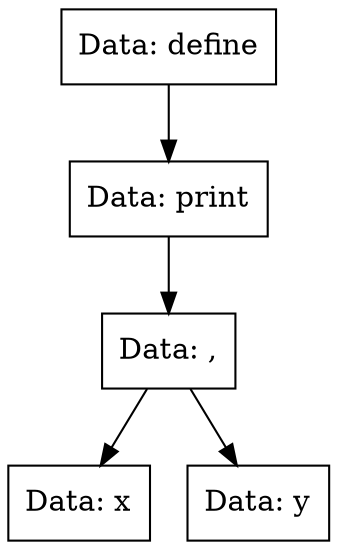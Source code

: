 digraph print{
Node0x561290d13ac0[shape="record", label="Data: define"];
Node0x561290d13750[shape="record", label="Data: print"];
Node0x561290d13bb0[shape="record", label="Data: ,"];
Node0x561290d137f0[shape="record", label="Data: x"];
Node0x561290d13bb0->Node0x561290d137f0;
Node0x561290d13840[shape="record", label="Data: y"];
Node0x561290d13bb0->Node0x561290d13840;
Node0x561290d13750->Node0x561290d13bb0;
Node0x561290d13ac0->Node0x561290d13750;
}